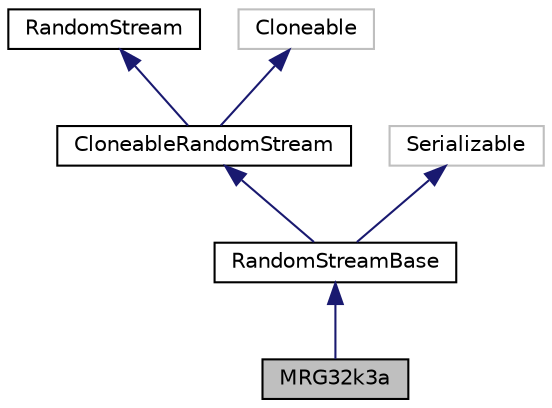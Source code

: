 digraph "MRG32k3a"
{
 // INTERACTIVE_SVG=YES
  bgcolor="transparent";
  edge [fontname="Helvetica",fontsize="10",labelfontname="Helvetica",labelfontsize="10"];
  node [fontname="Helvetica",fontsize="10",shape=record];
  Node0 [label="MRG32k3a",height=0.2,width=0.4,color="black", fillcolor="grey75", style="filled", fontcolor="black"];
  Node1 -> Node0 [dir="back",color="midnightblue",fontsize="10",style="solid",fontname="Helvetica"];
  Node1 [label="RandomStreamBase",height=0.2,width=0.4,color="black",URL="$d1/dbe/classumontreal_1_1ssj_1_1rng_1_1RandomStreamBase.html",tooltip="This class provides a convenient foundation on which RNGs can be built. "];
  Node2 -> Node1 [dir="back",color="midnightblue",fontsize="10",style="solid",fontname="Helvetica"];
  Node2 [label="CloneableRandomStream",height=0.2,width=0.4,color="black",URL="$d1/d5f/interfaceumontreal_1_1ssj_1_1rng_1_1CloneableRandomStream.html",tooltip="CloneableRandomStream extends RandomStream and Cloneable. "];
  Node3 -> Node2 [dir="back",color="midnightblue",fontsize="10",style="solid",fontname="Helvetica"];
  Node3 [label="RandomStream",height=0.2,width=0.4,color="black",URL="$d1/d7c/interfaceumontreal_1_1ssj_1_1rng_1_1RandomStream.html",tooltip="This interface defines the basic structures to handle multiple streams of uniform (pseudo)random numb..."];
  Node4 -> Node2 [dir="back",color="midnightblue",fontsize="10",style="solid",fontname="Helvetica"];
  Node4 [label="Cloneable",height=0.2,width=0.4,color="grey75"];
  Node5 -> Node1 [dir="back",color="midnightblue",fontsize="10",style="solid",fontname="Helvetica"];
  Node5 [label="Serializable",height=0.2,width=0.4,color="grey75"];
}
